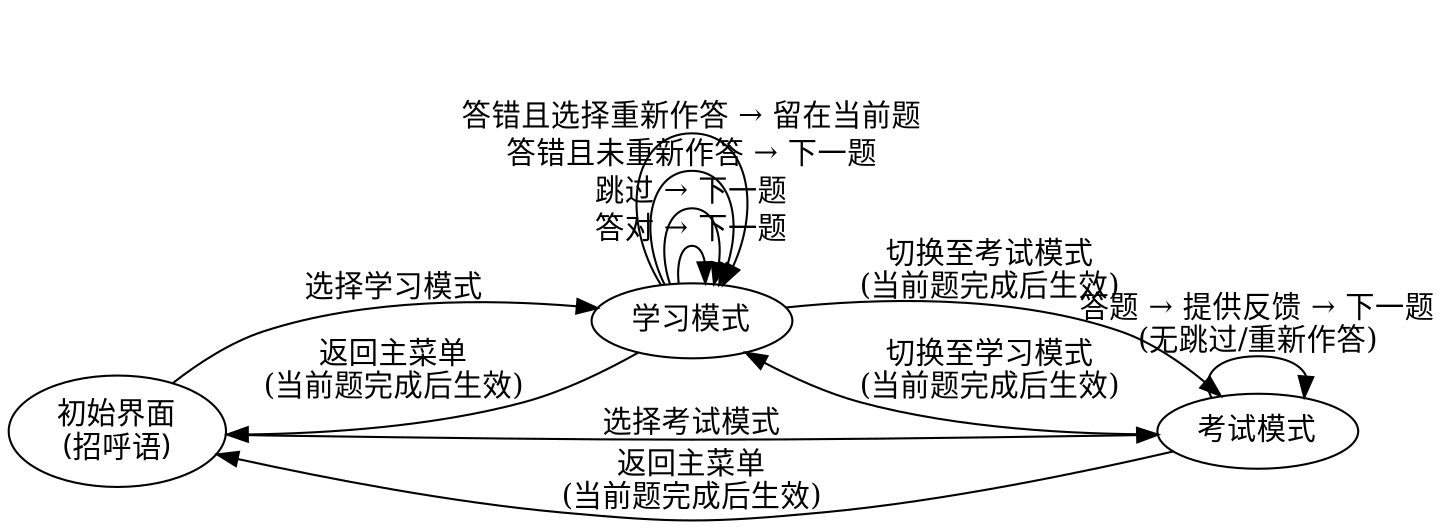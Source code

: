 digraph VocabularyBot {
    rankdir=LR;
    node [shape=ellipse, fontname="Microsoft YaHei"];
    
    初始界面 [label="初始界面\n(招呼语)"];
    学习模式 [label="学习模式"];
    考试模式 [label="考试模式"];
    
    初始界面 -> 学习模式 [label="选择学习模式"];
    初始界面 -> 考试模式 [label="选择考试模式"];
    
    学习模式 -> 学习模式 [label="答对 → 下一题"];
    学习模式 -> 学习模式 [label="跳过 → 下一题"];
    学习模式 -> 学习模式 [label="答错且未重新作答 → 下一题"];
    学习模式 -> 学习模式 [label="答错且选择重新作答 → 留在当前题"];
    
    考试模式 -> 考试模式 [label="答题 → 提供反馈 → 下一题\n(无跳过/重新作答)"];
    
    学习模式 -> 考试模式 [label="切换至考试模式\n(当前题完成后生效)"];
    考试模式 -> 学习模式 [label="切换至学习模式\n(当前题完成后生效)"];
    
    学习模式 -> 初始界面 [label="返回主菜单\n(当前题完成后生效)"];
    考试模式 -> 初始界面 [label="返回主菜单\n(当前题完成后生效)"];
}
